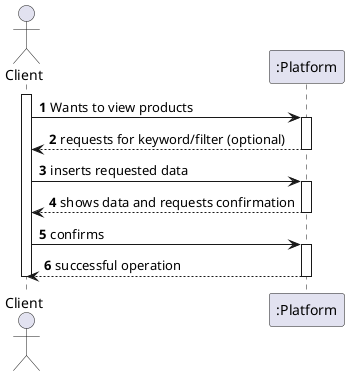 @startuml
autonumber
actor "Client" as CLN

activate CLN
CLN -> ":Platform" : Wants to view products
activate ":Platform"
":Platform" --> CLN : requests for keyword/filter (optional)
deactivate ":Platform"

CLN -> ":Platform" : inserts requested data
activate ":Platform"

":Platform" --> CLN : shows data and requests confirmation
deactivate ":Platform"

CLN -> ":Platform" : confirms
activate ":Platform"

":Platform" --> CLN : successful operation
deactivate ":Platform"

deactivate CLN
@enduml
